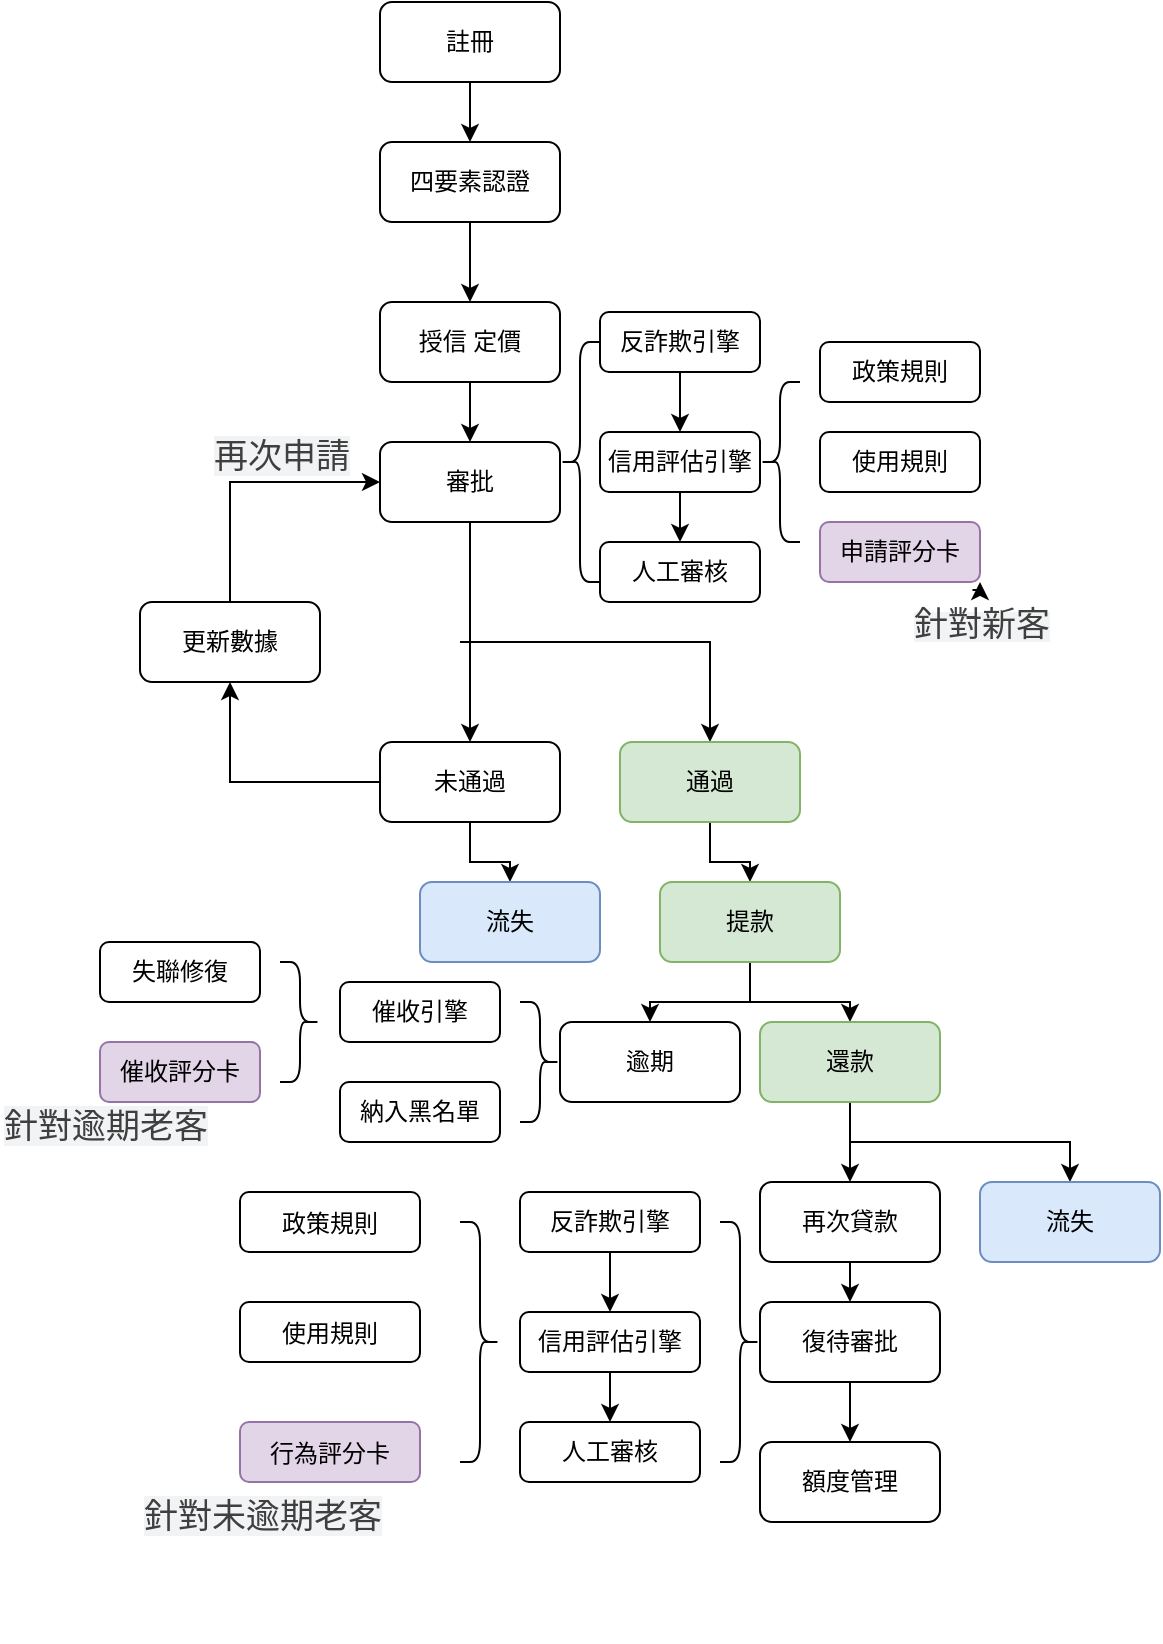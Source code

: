 <mxfile version="26.0.2">
  <diagram name="第 1 页" id="BM2OxMldrjYHGKGh_AcP">
    <mxGraphModel grid="1" page="1" gridSize="10" guides="1" tooltips="1" connect="1" arrows="1" fold="1" pageScale="1" pageWidth="1169" pageHeight="827" math="0" shadow="0">
      <root>
        <mxCell id="0" />
        <mxCell id="1" parent="0" />
        <mxCell id="QDK1HJ11pZuQHfol41g1-5" style="edgeStyle=orthogonalEdgeStyle;rounded=0;orthogonalLoop=1;jettySize=auto;html=1;exitX=0.5;exitY=1;exitDx=0;exitDy=0;entryX=0.5;entryY=0;entryDx=0;entryDy=0;" edge="1" parent="1" source="QDK1HJ11pZuQHfol41g1-1" target="QDK1HJ11pZuQHfol41g1-2">
          <mxGeometry relative="1" as="geometry" />
        </mxCell>
        <mxCell id="QDK1HJ11pZuQHfol41g1-1" value="註冊" style="rounded=1;whiteSpace=wrap;html=1;" vertex="1" parent="1">
          <mxGeometry x="260" y="40" width="90" height="40" as="geometry" />
        </mxCell>
        <mxCell id="QDK1HJ11pZuQHfol41g1-6" style="edgeStyle=orthogonalEdgeStyle;rounded=0;orthogonalLoop=1;jettySize=auto;html=1;exitX=0.5;exitY=1;exitDx=0;exitDy=0;entryX=0.5;entryY=0;entryDx=0;entryDy=0;" edge="1" parent="1" source="QDK1HJ11pZuQHfol41g1-2" target="QDK1HJ11pZuQHfol41g1-3">
          <mxGeometry relative="1" as="geometry" />
        </mxCell>
        <mxCell id="QDK1HJ11pZuQHfol41g1-2" value="四要素認證" style="rounded=1;whiteSpace=wrap;html=1;" vertex="1" parent="1">
          <mxGeometry x="260" y="110" width="90" height="40" as="geometry" />
        </mxCell>
        <mxCell id="QDK1HJ11pZuQHfol41g1-7" style="edgeStyle=orthogonalEdgeStyle;rounded=0;orthogonalLoop=1;jettySize=auto;html=1;exitX=0.5;exitY=1;exitDx=0;exitDy=0;entryX=0.5;entryY=0;entryDx=0;entryDy=0;" edge="1" parent="1" source="QDK1HJ11pZuQHfol41g1-3" target="QDK1HJ11pZuQHfol41g1-4">
          <mxGeometry relative="1" as="geometry" />
        </mxCell>
        <mxCell id="QDK1HJ11pZuQHfol41g1-3" value="授信 定價" style="rounded=1;whiteSpace=wrap;html=1;" vertex="1" parent="1">
          <mxGeometry x="260" y="190" width="90" height="40" as="geometry" />
        </mxCell>
        <mxCell id="QDK1HJ11pZuQHfol41g1-17" style="edgeStyle=orthogonalEdgeStyle;rounded=0;orthogonalLoop=1;jettySize=auto;html=1;exitX=0.5;exitY=1;exitDx=0;exitDy=0;entryX=0.5;entryY=0;entryDx=0;entryDy=0;" edge="1" parent="1" source="QDK1HJ11pZuQHfol41g1-4" target="QDK1HJ11pZuQHfol41g1-8">
          <mxGeometry relative="1" as="geometry" />
        </mxCell>
        <mxCell id="QDK1HJ11pZuQHfol41g1-4" value="審批&lt;span style=&quot;color: rgba(0, 0, 0, 0); font-family: monospace; font-size: 0px; text-align: start; text-wrap-mode: nowrap;&quot;&gt;%3CmxGraphModel%3E%3Croot%3E%3CmxCell%20id%3D%220%22%2F%3E%3CmxCell%20id%3D%221%22%20parent%3D%220%22%2F%3E%3CmxCell%20id%3D%222%22%20value%3D%22%22%20style%3D%22rounded%3D1%3BwhiteSpace%3Dwrap%3Bhtml%3D1%3B%22%20vertex%3D%221%22%20parent%3D%221%22%3E%3CmxGeometry%20x%3D%22260%22%20y%3D%22190%22%20width%3D%2290%22%20height%3D%2240%22%20as%3D%22geometry%22%2F%3E%3C%2FmxCell%3E%3C%2Froot%3E%3C%2FmxGraphModel%3E&lt;/span&gt;" style="rounded=1;whiteSpace=wrap;html=1;" vertex="1" parent="1">
          <mxGeometry x="260" y="260" width="90" height="40" as="geometry" />
        </mxCell>
        <mxCell id="QDK1HJ11pZuQHfol41g1-26" style="edgeStyle=orthogonalEdgeStyle;rounded=0;orthogonalLoop=1;jettySize=auto;html=1;exitX=0;exitY=0.5;exitDx=0;exitDy=0;entryX=0.5;entryY=1;entryDx=0;entryDy=0;" edge="1" parent="1" source="QDK1HJ11pZuQHfol41g1-8" target="QDK1HJ11pZuQHfol41g1-23">
          <mxGeometry relative="1" as="geometry" />
        </mxCell>
        <mxCell id="QDK1HJ11pZuQHfol41g1-31" style="edgeStyle=orthogonalEdgeStyle;rounded=0;orthogonalLoop=1;jettySize=auto;html=1;exitX=0.5;exitY=1;exitDx=0;exitDy=0;" edge="1" parent="1" source="QDK1HJ11pZuQHfol41g1-8" target="QDK1HJ11pZuQHfol41g1-29">
          <mxGeometry relative="1" as="geometry" />
        </mxCell>
        <mxCell id="QDK1HJ11pZuQHfol41g1-8" value="未通過" style="rounded=1;whiteSpace=wrap;html=1;" vertex="1" parent="1">
          <mxGeometry x="260" y="410" width="90" height="40" as="geometry" />
        </mxCell>
        <mxCell id="QDK1HJ11pZuQHfol41g1-9" value="" style="shape=curlyBracket;whiteSpace=wrap;html=1;rounded=1;labelPosition=left;verticalLabelPosition=middle;align=right;verticalAlign=middle;" vertex="1" parent="1">
          <mxGeometry x="350" y="210" width="20" height="120" as="geometry" />
        </mxCell>
        <mxCell id="QDK1HJ11pZuQHfol41g1-66" style="edgeStyle=orthogonalEdgeStyle;rounded=0;orthogonalLoop=1;jettySize=auto;html=1;exitX=0.5;exitY=1;exitDx=0;exitDy=0;entryX=0.5;entryY=0;entryDx=0;entryDy=0;" edge="1" parent="1" source="QDK1HJ11pZuQHfol41g1-10" target="QDK1HJ11pZuQHfol41g1-11">
          <mxGeometry relative="1" as="geometry" />
        </mxCell>
        <mxCell id="QDK1HJ11pZuQHfol41g1-10" value="反詐欺引擎" style="rounded=1;whiteSpace=wrap;html=1;" vertex="1" parent="1">
          <mxGeometry x="370" y="195" width="80" height="30" as="geometry" />
        </mxCell>
        <mxCell id="QDK1HJ11pZuQHfol41g1-67" style="edgeStyle=orthogonalEdgeStyle;rounded=0;orthogonalLoop=1;jettySize=auto;html=1;exitX=0.5;exitY=1;exitDx=0;exitDy=0;" edge="1" parent="1" source="QDK1HJ11pZuQHfol41g1-11" target="QDK1HJ11pZuQHfol41g1-12">
          <mxGeometry relative="1" as="geometry" />
        </mxCell>
        <mxCell id="QDK1HJ11pZuQHfol41g1-11" value="信用評估引擎" style="rounded=1;whiteSpace=wrap;html=1;" vertex="1" parent="1">
          <mxGeometry x="370" y="255" width="80" height="30" as="geometry" />
        </mxCell>
        <mxCell id="QDK1HJ11pZuQHfol41g1-12" value="人工審核" style="rounded=1;whiteSpace=wrap;html=1;" vertex="1" parent="1">
          <mxGeometry x="370" y="310" width="80" height="30" as="geometry" />
        </mxCell>
        <mxCell id="QDK1HJ11pZuQHfol41g1-13" value="" style="shape=curlyBracket;whiteSpace=wrap;html=1;rounded=1;labelPosition=left;verticalLabelPosition=middle;align=right;verticalAlign=middle;" vertex="1" parent="1">
          <mxGeometry x="450" y="230" width="20" height="80" as="geometry" />
        </mxCell>
        <mxCell id="QDK1HJ11pZuQHfol41g1-14" value="政策規則" style="rounded=1;whiteSpace=wrap;html=1;" vertex="1" parent="1">
          <mxGeometry x="480" y="210" width="80" height="30" as="geometry" />
        </mxCell>
        <mxCell id="QDK1HJ11pZuQHfol41g1-15" value="使用規則" style="rounded=1;whiteSpace=wrap;html=1;" vertex="1" parent="1">
          <mxGeometry x="480" y="255" width="80" height="30" as="geometry" />
        </mxCell>
        <mxCell id="QDK1HJ11pZuQHfol41g1-16" value="申請評分卡" style="rounded=1;whiteSpace=wrap;html=1;fillColor=#e1d5e7;strokeColor=#9673a6;" vertex="1" parent="1">
          <mxGeometry x="480" y="300" width="80" height="30" as="geometry" />
        </mxCell>
        <mxCell id="QDK1HJ11pZuQHfol41g1-21" value="" style="endArrow=classic;html=1;rounded=0;entryX=0.5;entryY=0;entryDx=0;entryDy=0;" edge="1" parent="1" target="QDK1HJ11pZuQHfol41g1-22">
          <mxGeometry width="50" height="50" relative="1" as="geometry">
            <mxPoint x="300" y="360" as="sourcePoint" />
            <mxPoint x="430" y="360" as="targetPoint" />
            <Array as="points">
              <mxPoint x="425" y="360" />
            </Array>
          </mxGeometry>
        </mxCell>
        <mxCell id="QDK1HJ11pZuQHfol41g1-30" style="edgeStyle=orthogonalEdgeStyle;rounded=0;orthogonalLoop=1;jettySize=auto;html=1;exitX=0.5;exitY=1;exitDx=0;exitDy=0;" edge="1" parent="1" source="QDK1HJ11pZuQHfol41g1-22" target="QDK1HJ11pZuQHfol41g1-28">
          <mxGeometry relative="1" as="geometry" />
        </mxCell>
        <mxCell id="QDK1HJ11pZuQHfol41g1-22" value="通過" style="rounded=1;whiteSpace=wrap;html=1;fillColor=#d5e8d4;strokeColor=#82b366;" vertex="1" parent="1">
          <mxGeometry x="380" y="410" width="90" height="40" as="geometry" />
        </mxCell>
        <mxCell id="QDK1HJ11pZuQHfol41g1-25" style="edgeStyle=orthogonalEdgeStyle;rounded=0;orthogonalLoop=1;jettySize=auto;html=1;exitX=0.5;exitY=0;exitDx=0;exitDy=0;entryX=0;entryY=0.5;entryDx=0;entryDy=0;" edge="1" parent="1" source="QDK1HJ11pZuQHfol41g1-23" target="QDK1HJ11pZuQHfol41g1-4">
          <mxGeometry relative="1" as="geometry" />
        </mxCell>
        <mxCell id="QDK1HJ11pZuQHfol41g1-23" value="更新數據" style="rounded=1;whiteSpace=wrap;html=1;" vertex="1" parent="1">
          <mxGeometry x="140" y="340" width="90" height="40" as="geometry" />
        </mxCell>
        <mxCell id="QDK1HJ11pZuQHfol41g1-35" style="edgeStyle=orthogonalEdgeStyle;rounded=0;orthogonalLoop=1;jettySize=auto;html=1;exitX=0.5;exitY=1;exitDx=0;exitDy=0;" edge="1" parent="1" source="QDK1HJ11pZuQHfol41g1-28" target="QDK1HJ11pZuQHfol41g1-33">
          <mxGeometry relative="1" as="geometry" />
        </mxCell>
        <mxCell id="QDK1HJ11pZuQHfol41g1-36" style="edgeStyle=orthogonalEdgeStyle;rounded=0;orthogonalLoop=1;jettySize=auto;html=1;exitX=0.5;exitY=1;exitDx=0;exitDy=0;" edge="1" parent="1" source="QDK1HJ11pZuQHfol41g1-28" target="QDK1HJ11pZuQHfol41g1-32">
          <mxGeometry relative="1" as="geometry" />
        </mxCell>
        <mxCell id="QDK1HJ11pZuQHfol41g1-28" value="提款" style="rounded=1;whiteSpace=wrap;html=1;fillColor=#d5e8d4;strokeColor=#82b366;" vertex="1" parent="1">
          <mxGeometry x="400" y="480" width="90" height="40" as="geometry" />
        </mxCell>
        <mxCell id="QDK1HJ11pZuQHfol41g1-29" value="流失" style="rounded=1;whiteSpace=wrap;html=1;fillColor=#dae8fc;strokeColor=#6c8ebf;" vertex="1" parent="1">
          <mxGeometry x="280" y="480" width="90" height="40" as="geometry" />
        </mxCell>
        <mxCell id="QDK1HJ11pZuQHfol41g1-38" style="edgeStyle=orthogonalEdgeStyle;rounded=0;orthogonalLoop=1;jettySize=auto;html=1;exitX=0.5;exitY=1;exitDx=0;exitDy=0;" edge="1" parent="1" source="QDK1HJ11pZuQHfol41g1-32" target="QDK1HJ11pZuQHfol41g1-37">
          <mxGeometry relative="1" as="geometry" />
        </mxCell>
        <mxCell id="QDK1HJ11pZuQHfol41g1-43" style="edgeStyle=orthogonalEdgeStyle;rounded=0;orthogonalLoop=1;jettySize=auto;html=1;exitX=0.5;exitY=1;exitDx=0;exitDy=0;" edge="1" parent="1" source="QDK1HJ11pZuQHfol41g1-32" target="QDK1HJ11pZuQHfol41g1-40">
          <mxGeometry relative="1" as="geometry" />
        </mxCell>
        <mxCell id="QDK1HJ11pZuQHfol41g1-32" value="還款" style="rounded=1;whiteSpace=wrap;html=1;fillColor=#d5e8d4;strokeColor=#82b366;" vertex="1" parent="1">
          <mxGeometry x="450" y="550" width="90" height="40" as="geometry" />
        </mxCell>
        <mxCell id="QDK1HJ11pZuQHfol41g1-33" value="逾期" style="rounded=1;whiteSpace=wrap;html=1;" vertex="1" parent="1">
          <mxGeometry x="350" y="550" width="90" height="40" as="geometry" />
        </mxCell>
        <mxCell id="QDK1HJ11pZuQHfol41g1-52" style="edgeStyle=orthogonalEdgeStyle;rounded=0;orthogonalLoop=1;jettySize=auto;html=1;exitX=0.5;exitY=1;exitDx=0;exitDy=0;entryX=0.5;entryY=0;entryDx=0;entryDy=0;" edge="1" parent="1" source="QDK1HJ11pZuQHfol41g1-37" target="QDK1HJ11pZuQHfol41g1-50">
          <mxGeometry relative="1" as="geometry" />
        </mxCell>
        <mxCell id="QDK1HJ11pZuQHfol41g1-37" value="再次貸款" style="rounded=1;whiteSpace=wrap;html=1;" vertex="1" parent="1">
          <mxGeometry x="450" y="630" width="90" height="40" as="geometry" />
        </mxCell>
        <mxCell id="QDK1HJ11pZuQHfol41g1-40" value="流失" style="rounded=1;whiteSpace=wrap;html=1;fillColor=#dae8fc;strokeColor=#6c8ebf;" vertex="1" parent="1">
          <mxGeometry x="560" y="630" width="90" height="40" as="geometry" />
        </mxCell>
        <mxCell id="QDK1HJ11pZuQHfol41g1-44" value="" style="shape=curlyBracket;whiteSpace=wrap;html=1;rounded=1;flipH=1;labelPosition=right;verticalLabelPosition=middle;align=left;verticalAlign=middle;size=0.5;" vertex="1" parent="1">
          <mxGeometry x="330" y="540" width="20" height="60" as="geometry" />
        </mxCell>
        <mxCell id="QDK1HJ11pZuQHfol41g1-45" value="催收引擎" style="rounded=1;whiteSpace=wrap;html=1;" vertex="1" parent="1">
          <mxGeometry x="240" y="530" width="80" height="30" as="geometry" />
        </mxCell>
        <mxCell id="QDK1HJ11pZuQHfol41g1-46" value="納入黑名單" style="rounded=1;whiteSpace=wrap;html=1;" vertex="1" parent="1">
          <mxGeometry x="240" y="580" width="80" height="30" as="geometry" />
        </mxCell>
        <mxCell id="QDK1HJ11pZuQHfol41g1-47" value="" style="shape=curlyBracket;whiteSpace=wrap;html=1;rounded=1;flipH=1;labelPosition=right;verticalLabelPosition=middle;align=left;verticalAlign=middle;" vertex="1" parent="1">
          <mxGeometry x="210" y="520" width="20" height="60" as="geometry" />
        </mxCell>
        <mxCell id="QDK1HJ11pZuQHfol41g1-48" value="失聯修復" style="rounded=1;whiteSpace=wrap;html=1;" vertex="1" parent="1">
          <mxGeometry x="120" y="510" width="80" height="30" as="geometry" />
        </mxCell>
        <mxCell id="QDK1HJ11pZuQHfol41g1-49" value="催收評分卡" style="rounded=1;whiteSpace=wrap;html=1;fillColor=#e1d5e7;strokeColor=#9673a6;" vertex="1" parent="1">
          <mxGeometry x="120" y="560" width="80" height="30" as="geometry" />
        </mxCell>
        <mxCell id="QDK1HJ11pZuQHfol41g1-54" style="edgeStyle=orthogonalEdgeStyle;rounded=0;orthogonalLoop=1;jettySize=auto;html=1;exitX=0.5;exitY=1;exitDx=0;exitDy=0;entryX=0.5;entryY=0;entryDx=0;entryDy=0;" edge="1" parent="1" source="QDK1HJ11pZuQHfol41g1-50" target="QDK1HJ11pZuQHfol41g1-53">
          <mxGeometry relative="1" as="geometry" />
        </mxCell>
        <mxCell id="QDK1HJ11pZuQHfol41g1-50" value="復待審批" style="rounded=1;whiteSpace=wrap;html=1;" vertex="1" parent="1">
          <mxGeometry x="450" y="690" width="90" height="40" as="geometry" />
        </mxCell>
        <mxCell id="QDK1HJ11pZuQHfol41g1-53" value="額度管理" style="rounded=1;whiteSpace=wrap;html=1;" vertex="1" parent="1">
          <mxGeometry x="450" y="760" width="90" height="40" as="geometry" />
        </mxCell>
        <mxCell id="QDK1HJ11pZuQHfol41g1-55" value="" style="shape=curlyBracket;whiteSpace=wrap;html=1;rounded=1;flipH=1;labelPosition=right;verticalLabelPosition=middle;align=left;verticalAlign=middle;" vertex="1" parent="1">
          <mxGeometry x="430" y="650" width="20" height="120" as="geometry" />
        </mxCell>
        <mxCell id="QDK1HJ11pZuQHfol41g1-58" style="edgeStyle=orthogonalEdgeStyle;rounded=0;orthogonalLoop=1;jettySize=auto;html=1;exitX=0.5;exitY=1;exitDx=0;exitDy=0;" edge="1" parent="1" source="QDK1HJ11pZuQHfol41g1-56" target="QDK1HJ11pZuQHfol41g1-57">
          <mxGeometry relative="1" as="geometry" />
        </mxCell>
        <mxCell id="QDK1HJ11pZuQHfol41g1-56" value="反詐欺引擎" style="rounded=1;whiteSpace=wrap;html=1;" vertex="1" parent="1">
          <mxGeometry x="330" y="635" width="90" height="30" as="geometry" />
        </mxCell>
        <mxCell id="QDK1HJ11pZuQHfol41g1-60" style="edgeStyle=orthogonalEdgeStyle;rounded=0;orthogonalLoop=1;jettySize=auto;html=1;exitX=0.5;exitY=1;exitDx=0;exitDy=0;entryX=0.5;entryY=0;entryDx=0;entryDy=0;" edge="1" parent="1" source="QDK1HJ11pZuQHfol41g1-57" target="QDK1HJ11pZuQHfol41g1-59">
          <mxGeometry relative="1" as="geometry" />
        </mxCell>
        <mxCell id="QDK1HJ11pZuQHfol41g1-57" value="信用評估引擎" style="rounded=1;whiteSpace=wrap;html=1;" vertex="1" parent="1">
          <mxGeometry x="330" y="695" width="90" height="30" as="geometry" />
        </mxCell>
        <mxCell id="QDK1HJ11pZuQHfol41g1-59" value="人工審核" style="rounded=1;whiteSpace=wrap;html=1;" vertex="1" parent="1">
          <mxGeometry x="330" y="750" width="90" height="30" as="geometry" />
        </mxCell>
        <mxCell id="QDK1HJ11pZuQHfol41g1-61" value="" style="shape=curlyBracket;whiteSpace=wrap;html=1;rounded=1;flipH=1;labelPosition=right;verticalLabelPosition=middle;align=left;verticalAlign=middle;size=0.5;" vertex="1" parent="1">
          <mxGeometry x="300" y="650" width="20" height="120" as="geometry" />
        </mxCell>
        <mxCell id="QDK1HJ11pZuQHfol41g1-63" value="政策規則" style="rounded=1;whiteSpace=wrap=wrap0 Bhtml=1;" vertex="1" parent="1">
          <mxGeometry x="190" y="635" width="90" height="30" as="geometry" />
        </mxCell>
        <mxCell id="QDK1HJ11pZuQHfol41g1-64" value="使用規則" style="rounded=1;whiteSpace=wrap=wrap0 Bhtml=1;" vertex="1" parent="1">
          <mxGeometry x="190" y="690" width="90" height="30" as="geometry" />
        </mxCell>
        <mxCell id="QDK1HJ11pZuQHfol41g1-65" value="行為評分卡" style="rounded=1;whiteSpace=wrap=wrap0 Bhtml=1;fillColor=#e1d5e7;strokeColor=#9673a6;" vertex="1" parent="1">
          <mxGeometry x="190" y="750" width="90" height="30" as="geometry" />
        </mxCell>
        <mxCell id="QDK1HJ11pZuQHfol41g1-70" style="edgeStyle=orthogonalEdgeStyle;rounded=0;orthogonalLoop=1;jettySize=auto;html=1;exitX=0.25;exitY=0;exitDx=0;exitDy=0;entryX=1;entryY=1;entryDx=0;entryDy=0;" edge="1" parent="1" source="QDK1HJ11pZuQHfol41g1-68" target="QDK1HJ11pZuQHfol41g1-16">
          <mxGeometry relative="1" as="geometry" />
        </mxCell>
        <mxCell id="QDK1HJ11pZuQHfol41g1-68" value="&lt;span style=&quot;color: rgb(63, 63, 63); font-family: -apple-system, BlinkMacSystemFont, &amp;quot;Segoe UI Variable&amp;quot;, &amp;quot;Segoe UI&amp;quot;, system-ui, ui-sans-serif, Helvetica, Arial, sans-serif, &amp;quot;Apple Color Emoji&amp;quot;, &amp;quot;Segoe UI Emoji&amp;quot;; font-style: normal; font-variant-ligatures: normal; font-variant-caps: normal; font-weight: 400; letter-spacing: normal; orphans: 2; text-align: center; text-indent: 0px; text-transform: none; widows: 2; word-spacing: 0px; -webkit-text-stroke-width: 0px; white-space: normal; background-color: rgb(241, 243, 244); text-decoration-thickness: initial; text-decoration-style: initial; text-decoration-color: initial; float: none; display: inline !important;&quot;&gt;&lt;font style=&quot;font-size: 17px;&quot;&gt;針對新客&lt;/font&gt;&lt;/span&gt;" style="text;whiteSpace=wrap;html=1;" vertex="1" parent="1">
          <mxGeometry x="525" y="334" width="125" height="80" as="geometry" />
        </mxCell>
        <mxCell id="QDK1HJ11pZuQHfol41g1-71" value="&lt;div style=&quot;text-align: center;&quot;&gt;&lt;font face=&quot;-apple-system, BlinkMacSystemFont, Segoe UI Variable, Segoe UI, system-ui, ui-sans-serif, Helvetica, Arial, sans-serif, Apple Color Emoji, Segoe UI Emoji&quot; color=&quot;#3f3f3f&quot;&gt;&lt;span style=&quot;font-size: 17px; background-color: rgb(241, 243, 244);&quot;&gt;再次申請&lt;/span&gt;&lt;/font&gt;&lt;/div&gt;" style="text;whiteSpace=wrap;html=1;" vertex="1" parent="1">
          <mxGeometry x="175" y="250" width="125" height="80" as="geometry" />
        </mxCell>
        <mxCell id="QDK1HJ11pZuQHfol41g1-72" value="&lt;div style=&quot;text-align: center;&quot;&gt;&lt;font face=&quot;-apple-system, BlinkMacSystemFont, Segoe UI Variable, Segoe UI, system-ui, ui-sans-serif, Helvetica, Arial, sans-serif, Apple Color Emoji, Segoe UI Emoji&quot; color=&quot;#3f3f3f&quot;&gt;&lt;span style=&quot;font-size: 17px; background-color: rgb(241, 243, 244);&quot;&gt;針對逾期老客&lt;/span&gt;&lt;/font&gt;&lt;/div&gt;" style="text;whiteSpace=wrap;html=1;" vertex="1" parent="1">
          <mxGeometry x="70" y="585" width="120" height="85" as="geometry" />
        </mxCell>
        <mxCell id="QDK1HJ11pZuQHfol41g1-73" value="&lt;div style=&quot;text-align: center;&quot;&gt;&lt;span style=&quot;color: rgb(63, 63, 63); font-family: -apple-system, BlinkMacSystemFont, &amp;quot;Segoe UI Variable&amp;quot;, &amp;quot;Segoe UI&amp;quot;, system-ui, ui-sans-serif, Helvetica, Arial, sans-serif, &amp;quot;Apple Color Emoji&amp;quot;, &amp;quot;Segoe UI Emoji&amp;quot;; font-size: 17px; background-color: rgb(241, 243, 244);&quot;&gt;針對未逾期老客&lt;/span&gt;&lt;/div&gt;" style="text;whiteSpace=wrap;html=1;" vertex="1" parent="1">
          <mxGeometry x="140" y="780" width="125" height="80" as="geometry" />
        </mxCell>
      </root>
    </mxGraphModel>
  </diagram>
</mxfile>
